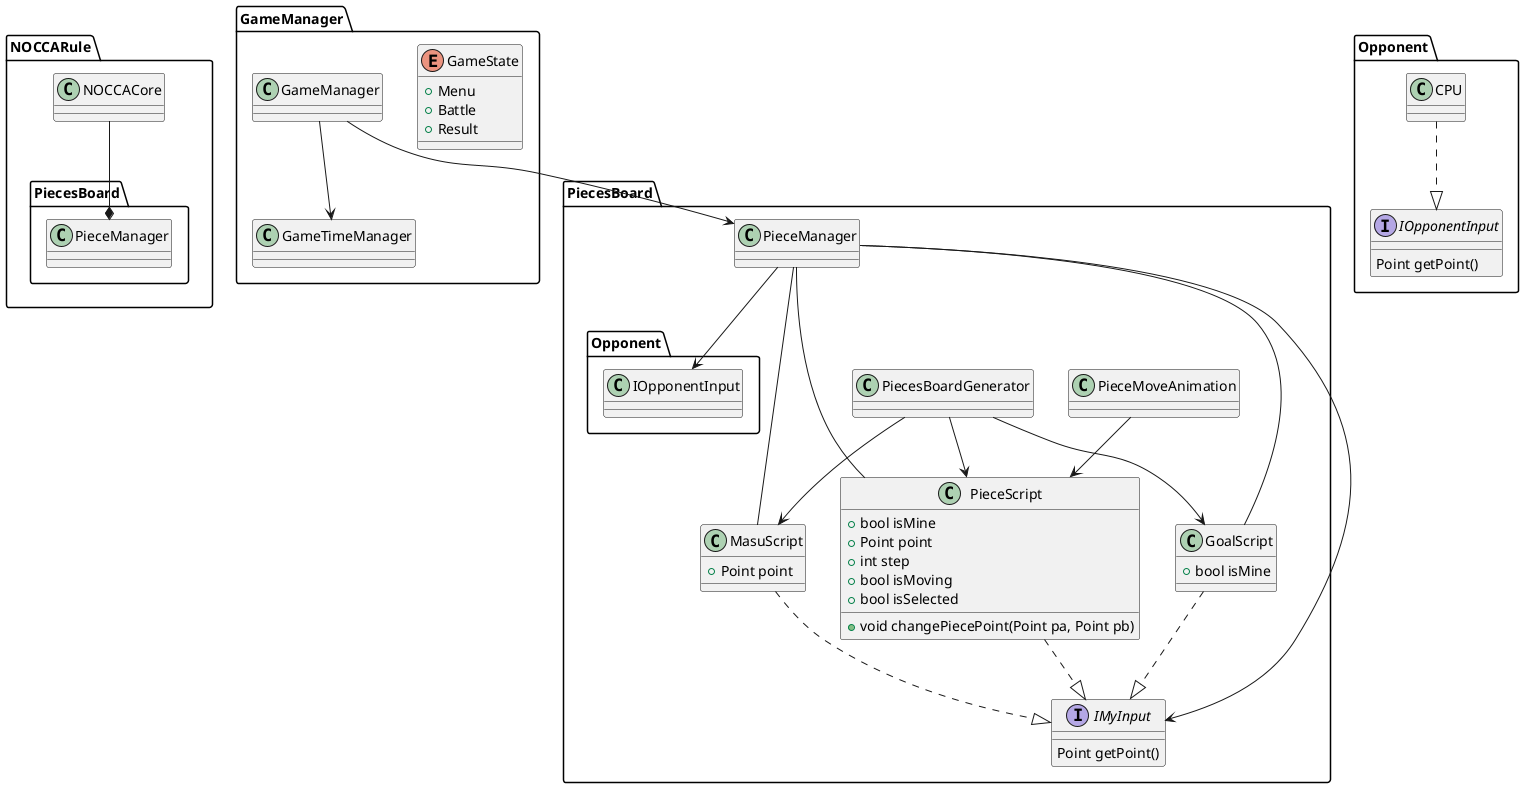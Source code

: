 @startuml NOCCANOCCA

namespace NOCCARule{
    class NOCCACore{

    }
    NOCCARule.NOCCACore --* PiecesBoard.PieceManager

}

namespace PiecesBoard{
    class PieceScript{
        + bool isMine
        + Point point
        + int step
        + bool isMoving
        + bool isSelected
        + void changePiecePoint(Point pa, Point pb)
    }

    class PieceManager{

    }

    class PieceMoveAnimation{

    }

    class MasuScript{
        + Point point
    }

    class GoalScript{
        + bool isMine
    }

    class PiecesBoardGenerator{

    }

    interface IMyInput{
        Point getPoint()
    }

    PiecesBoardGenerator-->MasuScript
    PiecesBoardGenerator-->GoalScript
    PiecesBoardGenerator-->PieceScript
    PiecesBoard.PieceScript..|>PiecesBoard.IMyInput
    PiecesBoard.MasuScript..|>PiecesBoard.IMyInput
    PiecesBoard.GoalScript..|>PiecesBoard.IMyInput
    PieceManager---PieceScript
    PieceMoveAnimation-->PieceScript
    PieceManager---MasuScript
    PieceManager---GoalScript
    PieceManager-->IMyInput
    PieceManager-->Opponent.IOpponentInput
}


namespace GameManager{
    enum GameState{
        + Menu
        + Battle
        + Result
    }
    class GameTimeManager{

    }
    class GameManager{

    }
    GameManager-->GameTimeManager
    GameManager-->PiecesBoard.PieceManager
}

namespace Opponent{
    class CPU{

    }
    interface IOpponentInput{
        Point getPoint()
    }
    Opponent.CPU..|>Opponent.IOpponentInput
}




@enduml
